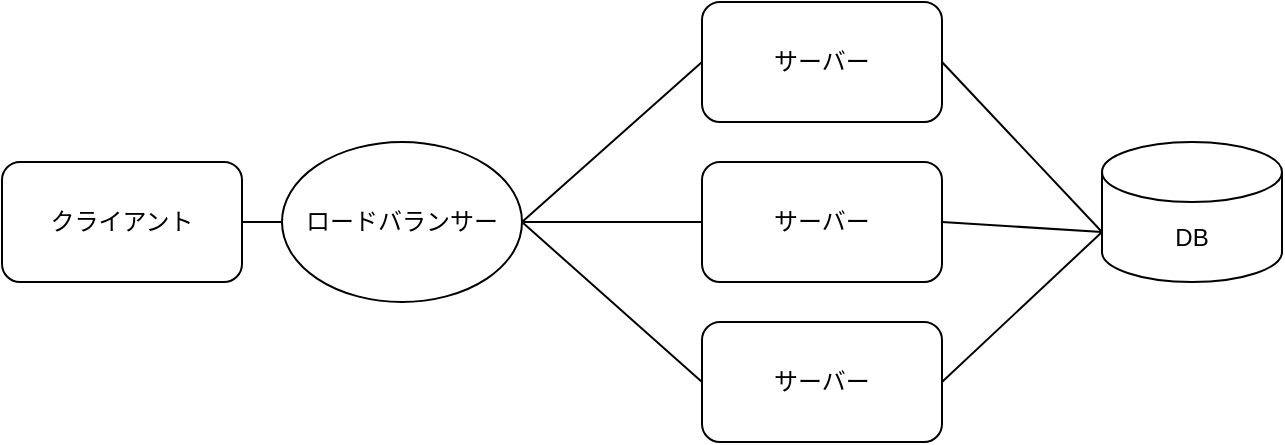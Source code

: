 <mxfile>
    <diagram id="AyAenQ3ENkr3PZhJG4Eq" name="Page-1">
        <mxGraphModel dx="1130" dy="564" grid="1" gridSize="10" guides="1" tooltips="1" connect="1" arrows="1" fold="1" page="1" pageScale="1" pageWidth="850" pageHeight="1100" math="0" shadow="0">
            <root>
                <mxCell id="0"/>
                <mxCell id="1" parent="0"/>
                <mxCell id="7" value="サーバー" style="rounded=1;whiteSpace=wrap;html=1;" parent="1" vertex="1">
                    <mxGeometry x="444" y="290" width="120" height="60" as="geometry"/>
                </mxCell>
                <mxCell id="8" value="クライアント" style="rounded=1;whiteSpace=wrap;html=1;" parent="1" vertex="1">
                    <mxGeometry x="94" y="290" width="120" height="60" as="geometry"/>
                </mxCell>
                <mxCell id="9" value="" style="endArrow=none;html=1;entryX=1;entryY=0.5;entryDx=0;entryDy=0;exitX=0;exitY=0.5;exitDx=0;exitDy=0;" parent="1" source="10" target="8" edge="1">
                    <mxGeometry width="50" height="50" relative="1" as="geometry">
                        <mxPoint x="254" y="320" as="sourcePoint"/>
                        <mxPoint x="354" y="290" as="targetPoint"/>
                    </mxGeometry>
                </mxCell>
                <mxCell id="10" value="ロードバランサー" style="ellipse;whiteSpace=wrap;html=1;" parent="1" vertex="1">
                    <mxGeometry x="234" y="280" width="120" height="80" as="geometry"/>
                </mxCell>
                <mxCell id="11" value="" style="endArrow=none;html=1;entryX=1;entryY=0.5;entryDx=0;entryDy=0;exitX=0;exitY=0.5;exitDx=0;exitDy=0;" parent="1" source="12" target="10" edge="1">
                    <mxGeometry width="50" height="50" relative="1" as="geometry">
                        <mxPoint x="244" y="375.0" as="sourcePoint"/>
                        <mxPoint x="224" y="395.0" as="targetPoint"/>
                    </mxGeometry>
                </mxCell>
                <mxCell id="12" value="サーバー" style="rounded=1;whiteSpace=wrap;html=1;" parent="1" vertex="1">
                    <mxGeometry x="444" y="210" width="120" height="60" as="geometry"/>
                </mxCell>
                <mxCell id="13" value="サーバー" style="rounded=1;whiteSpace=wrap;html=1;" parent="1" vertex="1">
                    <mxGeometry x="444" y="370" width="120" height="60" as="geometry"/>
                </mxCell>
                <mxCell id="14" value="" style="endArrow=none;html=1;entryX=1;entryY=0.5;entryDx=0;entryDy=0;exitX=0;exitY=0.5;exitDx=0;exitDy=0;" parent="1" source="7" target="10" edge="1">
                    <mxGeometry width="50" height="50" relative="1" as="geometry">
                        <mxPoint x="454.0" y="250.0" as="sourcePoint"/>
                        <mxPoint x="364" y="310.0" as="targetPoint"/>
                    </mxGeometry>
                </mxCell>
                <mxCell id="15" value="" style="endArrow=none;html=1;exitX=0;exitY=0.5;exitDx=0;exitDy=0;" parent="1" source="13" edge="1">
                    <mxGeometry width="50" height="50" relative="1" as="geometry">
                        <mxPoint x="464.0" y="330.0" as="sourcePoint"/>
                        <mxPoint x="354" y="320" as="targetPoint"/>
                    </mxGeometry>
                </mxCell>
                <mxCell id="25" value="DB" style="shape=cylinder3;whiteSpace=wrap;html=1;boundedLbl=1;backgroundOutline=1;size=15;" parent="1" vertex="1">
                    <mxGeometry x="644" y="280" width="90" height="70" as="geometry"/>
                </mxCell>
                <mxCell id="26" value="" style="endArrow=none;html=1;entryX=1;entryY=0.5;entryDx=0;entryDy=0;exitX=0;exitY=0;exitDx=0;exitDy=45;exitPerimeter=0;" parent="1" source="25" target="7" edge="1">
                    <mxGeometry width="50" height="50" relative="1" as="geometry">
                        <mxPoint x="634" y="320" as="sourcePoint"/>
                        <mxPoint x="394" y="140" as="targetPoint"/>
                    </mxGeometry>
                </mxCell>
                <mxCell id="27" value="" style="endArrow=none;html=1;entryX=1;entryY=0.5;entryDx=0;entryDy=0;exitX=0;exitY=0;exitDx=0;exitDy=45;exitPerimeter=0;" parent="1" source="25" target="12" edge="1">
                    <mxGeometry width="50" height="50" relative="1" as="geometry">
                        <mxPoint x="654" y="470" as="sourcePoint"/>
                        <mxPoint x="624" y="240" as="targetPoint"/>
                    </mxGeometry>
                </mxCell>
                <mxCell id="28" value="" style="endArrow=none;html=1;entryX=1;entryY=0.5;entryDx=0;entryDy=0;exitX=0;exitY=0;exitDx=0;exitDy=45;exitPerimeter=0;" parent="1" source="25" target="13" edge="1">
                    <mxGeometry width="50" height="50" relative="1" as="geometry">
                        <mxPoint x="664" y="340" as="sourcePoint"/>
                        <mxPoint x="584" y="260" as="targetPoint"/>
                    </mxGeometry>
                </mxCell>
            </root>
        </mxGraphModel>
    </diagram>
</mxfile>
